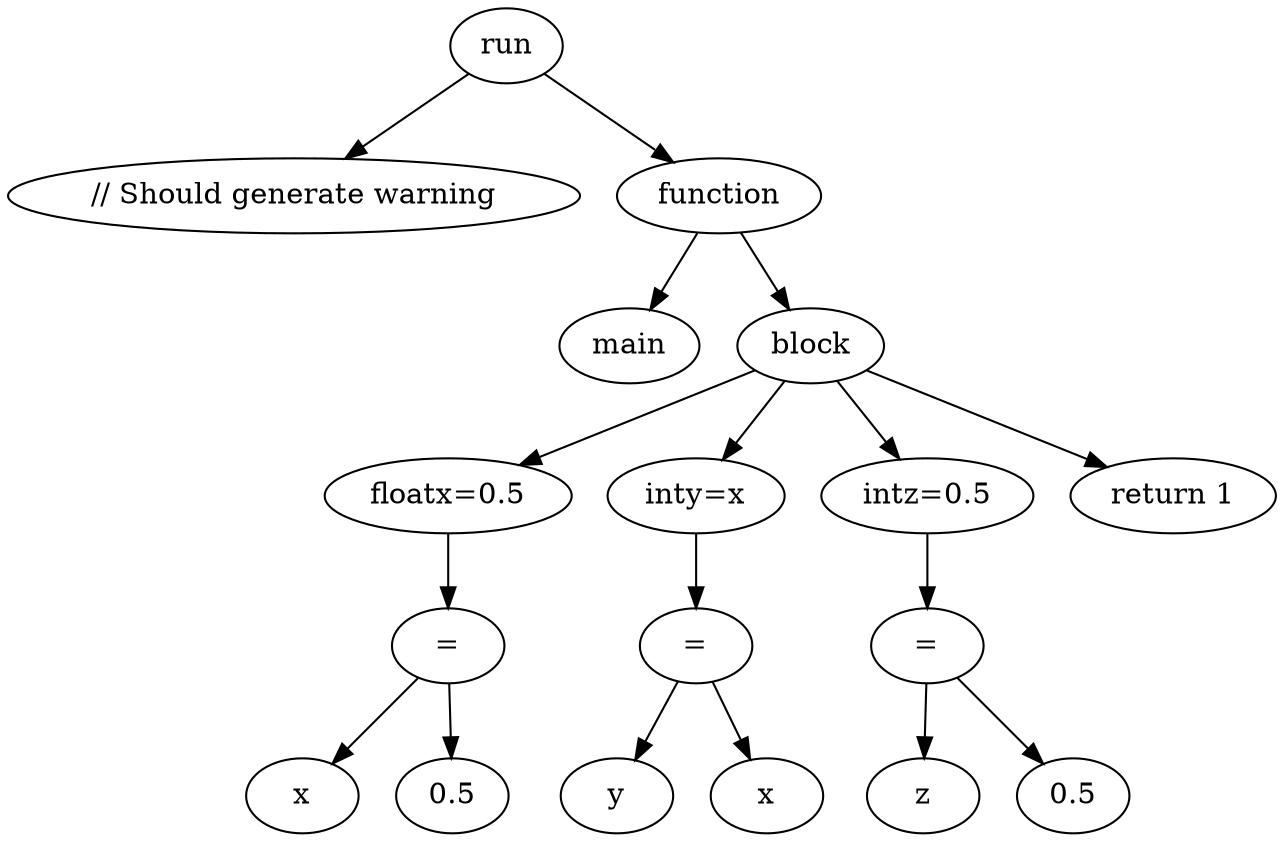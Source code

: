 digraph {
	8743554895794 [label=run]
	8743555298506 [label="// Should generate warning
"]
	8743554895794 -> 8743555298506
	8743555298536 [label=function]
	8743554895794 -> 8743555298536
	8743555298515 [label=main]
	8743555298536 -> 8743555298515
	8743555298488 [label=block]
	8743555298536 -> 8743555298488
	8743555298467 [label="floatx=0.5"]
	8743555298488 -> 8743555298467
	8743555775594 [label="="]
	8743555298467 -> 8743555775594
	8743555775597 [label=x]
	8743555775594 -> 8743555775597
	8743555775591 [label=0.5]
	8743555775594 -> 8743555775591
	8743555776407 [label="inty=x"]
	8743555298488 -> 8743555776407
	8743555776380 [label="="]
	8743555776407 -> 8743555776380
	8743555775546 [label=y]
	8743555776380 -> 8743555775546
	8743555776389 [label=x]
	8743555776380 -> 8743555776389
	8743555776455 [label="intz=0.5"]
	8743555298488 -> 8743555776455
	8743555776374 [label="="]
	8743555776455 -> 8743555776374
	8743555776422 [label=z]
	8743555776374 -> 8743555776422
	8743555775585 [label=0.5]
	8743555776374 -> 8743555775585
	8743555775543 [label="return 1"]
	8743555298488 -> 8743555775543
}
